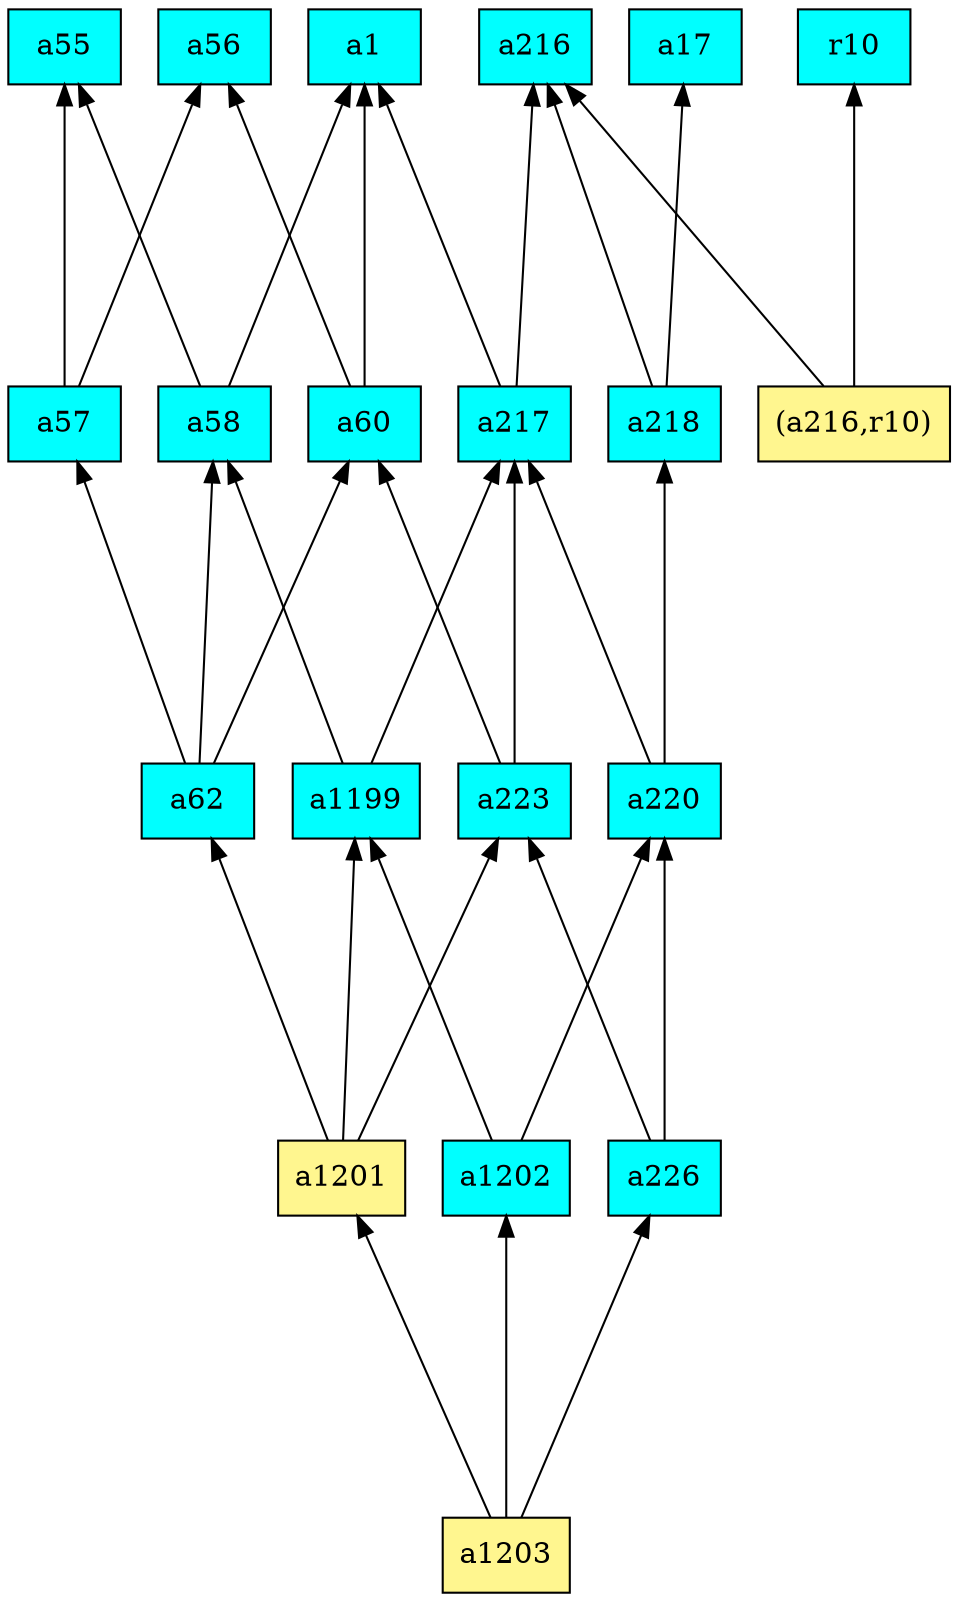 digraph G {
rankdir=BT;ranksep="2.0";
"a58" [shape=record,fillcolor=cyan,style=filled,label="{a58}"];
"a216" [shape=record,fillcolor=cyan,style=filled,label="{a216}"];
"a1201" [shape=record,fillcolor=khaki1,style=filled,label="{a1201}"];
"a57" [shape=record,fillcolor=cyan,style=filled,label="{a57}"];
"a226" [shape=record,fillcolor=cyan,style=filled,label="{a226}"];
"a1202" [shape=record,fillcolor=cyan,style=filled,label="{a1202}"];
"a223" [shape=record,fillcolor=cyan,style=filled,label="{a223}"];
"a56" [shape=record,fillcolor=cyan,style=filled,label="{a56}"];
"a17" [shape=record,fillcolor=cyan,style=filled,label="{a17}"];
"a62" [shape=record,fillcolor=cyan,style=filled,label="{a62}"];
"a218" [shape=record,fillcolor=cyan,style=filled,label="{a218}"];
"a220" [shape=record,fillcolor=cyan,style=filled,label="{a220}"];
"a1" [shape=record,fillcolor=cyan,style=filled,label="{a1}"];
"(a216,r10)" [shape=record,fillcolor=khaki1,style=filled,label="{(a216,r10)}"];
"a1199" [shape=record,fillcolor=cyan,style=filled,label="{a1199}"];
"a60" [shape=record,fillcolor=cyan,style=filled,label="{a60}"];
"a55" [shape=record,fillcolor=cyan,style=filled,label="{a55}"];
"a217" [shape=record,fillcolor=cyan,style=filled,label="{a217}"];
"a1203" [shape=record,fillcolor=khaki1,style=filled,label="{a1203}"];
"r10" [shape=record,fillcolor=cyan,style=filled,label="{r10}"];
"a58" -> "a1"
"a58" -> "a55"
"a1201" -> "a1199"
"a1201" -> "a62"
"a1201" -> "a223"
"a57" -> "a56"
"a57" -> "a55"
"a226" -> "a220"
"a226" -> "a223"
"a1202" -> "a220"
"a1202" -> "a1199"
"a223" -> "a60"
"a223" -> "a217"
"a62" -> "a58"
"a62" -> "a60"
"a62" -> "a57"
"a218" -> "a216"
"a218" -> "a17"
"a220" -> "a217"
"a220" -> "a218"
"(a216,r10)" -> "a216"
"(a216,r10)" -> "r10"
"a1199" -> "a58"
"a1199" -> "a217"
"a60" -> "a1"
"a60" -> "a56"
"a217" -> "a1"
"a217" -> "a216"
"a1203" -> "a1201"
"a1203" -> "a226"
"a1203" -> "a1202"
}